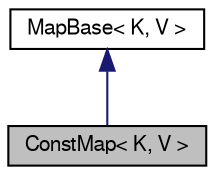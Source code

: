 digraph "ConstMap&lt; K, V &gt;"
{
 // LATEX_PDF_SIZE
  edge [fontname="FreeSans",fontsize="10",labelfontname="FreeSans",labelfontsize="10"];
  node [fontname="FreeSans",fontsize="10",shape=record];
  Node0 [label="ConstMap\< K, V \>",height=0.2,width=0.4,color="black", fillcolor="grey75", style="filled", fontcolor="black",tooltip="Constant map."];
  Node1 -> Node0 [dir="back",color="midnightblue",fontsize="10",style="solid",fontname="FreeSans"];
  Node1 [label="MapBase\< K, V \>",height=0.2,width=0.4,color="black", fillcolor="white", style="filled",URL="$a03161.html",tooltip="Base class of maps."];
}

